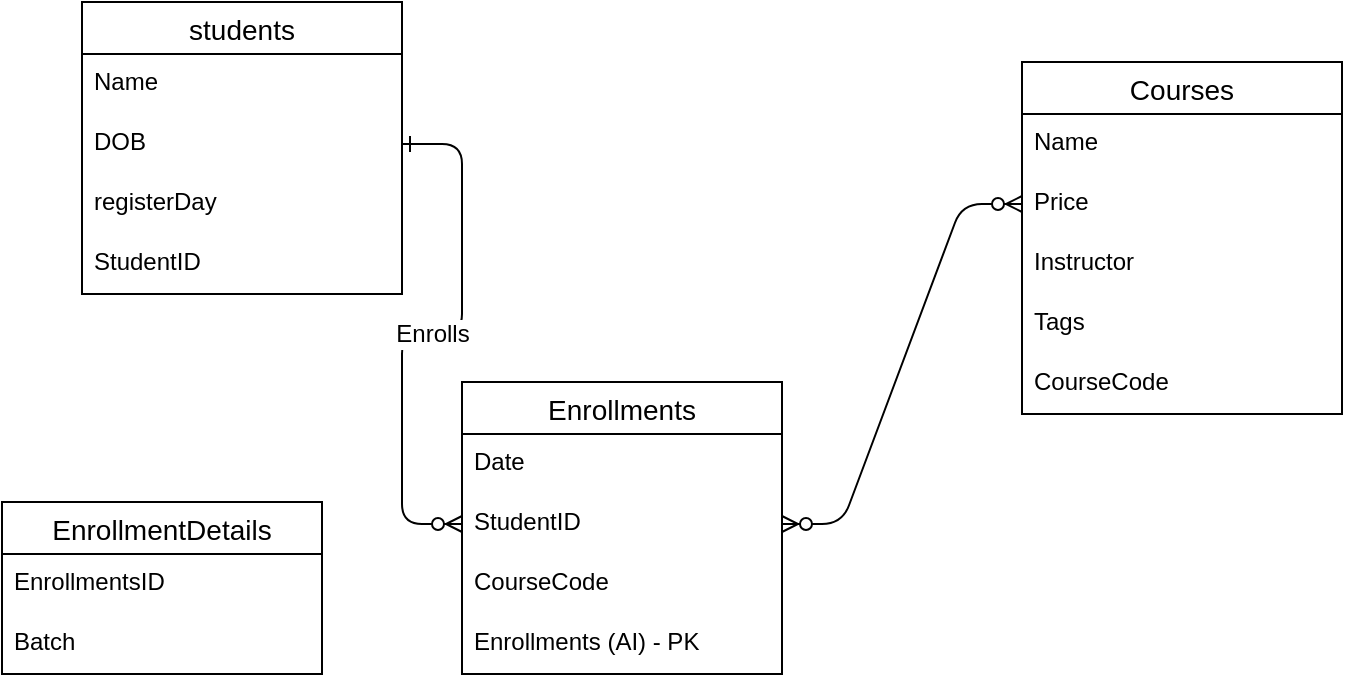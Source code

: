 <mxfile version="13.9.7" type="github">
  <diagram id="U4NnK9sjSoVrt0k4EAXR" name="Page-1">
    <mxGraphModel dx="868" dy="450" grid="1" gridSize="10" guides="1" tooltips="1" connect="1" arrows="1" fold="1" page="1" pageScale="1" pageWidth="827" pageHeight="1169" math="0" shadow="0">
      <root>
        <mxCell id="0" />
        <mxCell id="1" parent="0" />
        <mxCell id="j0ceyWTuzDfWqlZYeiLO-14" value="students" style="swimlane;fontStyle=0;childLayout=stackLayout;horizontal=1;startSize=26;horizontalStack=0;resizeParent=1;resizeParentMax=0;resizeLast=0;collapsible=1;marginBottom=0;align=center;fontSize=14;" vertex="1" parent="1">
          <mxGeometry x="70" y="40" width="160" height="146" as="geometry" />
        </mxCell>
        <mxCell id="j0ceyWTuzDfWqlZYeiLO-15" value="Name" style="text;strokeColor=none;fillColor=none;spacingLeft=4;spacingRight=4;overflow=hidden;rotatable=0;points=[[0,0.5],[1,0.5]];portConstraint=eastwest;fontSize=12;" vertex="1" parent="j0ceyWTuzDfWqlZYeiLO-14">
          <mxGeometry y="26" width="160" height="30" as="geometry" />
        </mxCell>
        <mxCell id="j0ceyWTuzDfWqlZYeiLO-16" value="DOB" style="text;strokeColor=none;fillColor=none;spacingLeft=4;spacingRight=4;overflow=hidden;rotatable=0;points=[[0,0.5],[1,0.5]];portConstraint=eastwest;fontSize=12;" vertex="1" parent="j0ceyWTuzDfWqlZYeiLO-14">
          <mxGeometry y="56" width="160" height="30" as="geometry" />
        </mxCell>
        <mxCell id="j0ceyWTuzDfWqlZYeiLO-17" value="registerDay" style="text;strokeColor=none;fillColor=none;spacingLeft=4;spacingRight=4;overflow=hidden;rotatable=0;points=[[0,0.5],[1,0.5]];portConstraint=eastwest;fontSize=12;" vertex="1" parent="j0ceyWTuzDfWqlZYeiLO-14">
          <mxGeometry y="86" width="160" height="30" as="geometry" />
        </mxCell>
        <mxCell id="j0ceyWTuzDfWqlZYeiLO-37" value="StudentID" style="text;strokeColor=none;fillColor=none;spacingLeft=4;spacingRight=4;overflow=hidden;rotatable=0;points=[[0,0.5],[1,0.5]];portConstraint=eastwest;fontSize=12;" vertex="1" parent="j0ceyWTuzDfWqlZYeiLO-14">
          <mxGeometry y="116" width="160" height="30" as="geometry" />
        </mxCell>
        <mxCell id="j0ceyWTuzDfWqlZYeiLO-19" value="Courses" style="swimlane;fontStyle=0;childLayout=stackLayout;horizontal=1;startSize=26;horizontalStack=0;resizeParent=1;resizeParentMax=0;resizeLast=0;collapsible=1;marginBottom=0;align=center;fontSize=14;" vertex="1" parent="1">
          <mxGeometry x="540" y="70" width="160" height="176" as="geometry" />
        </mxCell>
        <mxCell id="j0ceyWTuzDfWqlZYeiLO-20" value="Name" style="text;strokeColor=none;fillColor=none;spacingLeft=4;spacingRight=4;overflow=hidden;rotatable=0;points=[[0,0.5],[1,0.5]];portConstraint=eastwest;fontSize=12;" vertex="1" parent="j0ceyWTuzDfWqlZYeiLO-19">
          <mxGeometry y="26" width="160" height="30" as="geometry" />
        </mxCell>
        <mxCell id="j0ceyWTuzDfWqlZYeiLO-21" value="Price" style="text;strokeColor=none;fillColor=none;spacingLeft=4;spacingRight=4;overflow=hidden;rotatable=0;points=[[0,0.5],[1,0.5]];portConstraint=eastwest;fontSize=12;" vertex="1" parent="j0ceyWTuzDfWqlZYeiLO-19">
          <mxGeometry y="56" width="160" height="30" as="geometry" />
        </mxCell>
        <mxCell id="j0ceyWTuzDfWqlZYeiLO-22" value="Instructor" style="text;strokeColor=none;fillColor=none;spacingLeft=4;spacingRight=4;overflow=hidden;rotatable=0;points=[[0,0.5],[1,0.5]];portConstraint=eastwest;fontSize=12;" vertex="1" parent="j0ceyWTuzDfWqlZYeiLO-19">
          <mxGeometry y="86" width="160" height="30" as="geometry" />
        </mxCell>
        <mxCell id="j0ceyWTuzDfWqlZYeiLO-28" value="Tags" style="text;strokeColor=none;fillColor=none;spacingLeft=4;spacingRight=4;overflow=hidden;rotatable=0;points=[[0,0.5],[1,0.5]];portConstraint=eastwest;fontSize=12;" vertex="1" parent="j0ceyWTuzDfWqlZYeiLO-19">
          <mxGeometry y="116" width="160" height="30" as="geometry" />
        </mxCell>
        <mxCell id="j0ceyWTuzDfWqlZYeiLO-38" value="CourseCode" style="text;strokeColor=none;fillColor=none;spacingLeft=4;spacingRight=4;overflow=hidden;rotatable=0;points=[[0,0.5],[1,0.5]];portConstraint=eastwest;fontSize=12;" vertex="1" parent="j0ceyWTuzDfWqlZYeiLO-19">
          <mxGeometry y="146" width="160" height="30" as="geometry" />
        </mxCell>
        <mxCell id="j0ceyWTuzDfWqlZYeiLO-30" value="Enrolls" style="edgeStyle=entityRelationEdgeStyle;fontSize=12;html=1;endArrow=ERzeroToMany;endFill=1;startArrow=ERone;exitX=1;exitY=0.5;exitDx=0;exitDy=0;startFill=0;entryX=0;entryY=0.5;entryDx=0;entryDy=0;" edge="1" parent="1" source="j0ceyWTuzDfWqlZYeiLO-16" target="j0ceyWTuzDfWqlZYeiLO-39">
          <mxGeometry width="100" height="100" relative="1" as="geometry">
            <mxPoint x="250" y="120" as="sourcePoint" />
            <mxPoint x="220" y="291" as="targetPoint" />
          </mxGeometry>
        </mxCell>
        <mxCell id="j0ceyWTuzDfWqlZYeiLO-31" value="Enrollments" style="swimlane;fontStyle=0;childLayout=stackLayout;horizontal=1;startSize=26;horizontalStack=0;resizeParent=1;resizeParentMax=0;resizeLast=0;collapsible=1;marginBottom=0;align=center;fontSize=14;" vertex="1" parent="1">
          <mxGeometry x="260" y="230" width="160" height="146" as="geometry" />
        </mxCell>
        <mxCell id="j0ceyWTuzDfWqlZYeiLO-32" value="Date" style="text;strokeColor=none;fillColor=none;spacingLeft=4;spacingRight=4;overflow=hidden;rotatable=0;points=[[0,0.5],[1,0.5]];portConstraint=eastwest;fontSize=12;" vertex="1" parent="j0ceyWTuzDfWqlZYeiLO-31">
          <mxGeometry y="26" width="160" height="30" as="geometry" />
        </mxCell>
        <mxCell id="j0ceyWTuzDfWqlZYeiLO-39" value="StudentID" style="text;strokeColor=none;fillColor=none;spacingLeft=4;spacingRight=4;overflow=hidden;rotatable=0;points=[[0,0.5],[1,0.5]];portConstraint=eastwest;fontSize=12;" vertex="1" parent="j0ceyWTuzDfWqlZYeiLO-31">
          <mxGeometry y="56" width="160" height="30" as="geometry" />
        </mxCell>
        <mxCell id="j0ceyWTuzDfWqlZYeiLO-40" value="CourseCode" style="text;strokeColor=none;fillColor=none;spacingLeft=4;spacingRight=4;overflow=hidden;rotatable=0;points=[[0,0.5],[1,0.5]];portConstraint=eastwest;fontSize=12;" vertex="1" parent="j0ceyWTuzDfWqlZYeiLO-31">
          <mxGeometry y="86" width="160" height="30" as="geometry" />
        </mxCell>
        <mxCell id="j0ceyWTuzDfWqlZYeiLO-42" value="Enrollments (AI) - PK" style="text;strokeColor=none;fillColor=none;spacingLeft=4;spacingRight=4;overflow=hidden;rotatable=0;points=[[0,0.5],[1,0.5]];portConstraint=eastwest;fontSize=12;" vertex="1" parent="j0ceyWTuzDfWqlZYeiLO-31">
          <mxGeometry y="116" width="160" height="30" as="geometry" />
        </mxCell>
        <mxCell id="j0ceyWTuzDfWqlZYeiLO-36" value="" style="edgeStyle=entityRelationEdgeStyle;fontSize=12;html=1;endArrow=ERzeroToMany;endFill=1;startArrow=ERzeroToMany;entryX=0;entryY=0.5;entryDx=0;entryDy=0;exitX=1;exitY=0.5;exitDx=0;exitDy=0;" edge="1" parent="1" source="j0ceyWTuzDfWqlZYeiLO-39" target="j0ceyWTuzDfWqlZYeiLO-21">
          <mxGeometry width="100" height="100" relative="1" as="geometry">
            <mxPoint x="390" y="261" as="sourcePoint" />
            <mxPoint x="460" y="180" as="targetPoint" />
          </mxGeometry>
        </mxCell>
        <mxCell id="j0ceyWTuzDfWqlZYeiLO-43" value="EnrollmentDetails" style="swimlane;fontStyle=0;childLayout=stackLayout;horizontal=1;startSize=26;horizontalStack=0;resizeParent=1;resizeParentMax=0;resizeLast=0;collapsible=1;marginBottom=0;align=center;fontSize=14;" vertex="1" parent="1">
          <mxGeometry x="30" y="290" width="160" height="86" as="geometry" />
        </mxCell>
        <mxCell id="j0ceyWTuzDfWqlZYeiLO-44" value="EnrollmentsID" style="text;strokeColor=none;fillColor=none;spacingLeft=4;spacingRight=4;overflow=hidden;rotatable=0;points=[[0,0.5],[1,0.5]];portConstraint=eastwest;fontSize=12;" vertex="1" parent="j0ceyWTuzDfWqlZYeiLO-43">
          <mxGeometry y="26" width="160" height="30" as="geometry" />
        </mxCell>
        <mxCell id="j0ceyWTuzDfWqlZYeiLO-46" value="Batch" style="text;strokeColor=none;fillColor=none;spacingLeft=4;spacingRight=4;overflow=hidden;rotatable=0;points=[[0,0.5],[1,0.5]];portConstraint=eastwest;fontSize=12;" vertex="1" parent="j0ceyWTuzDfWqlZYeiLO-43">
          <mxGeometry y="56" width="160" height="30" as="geometry" />
        </mxCell>
      </root>
    </mxGraphModel>
  </diagram>
</mxfile>
